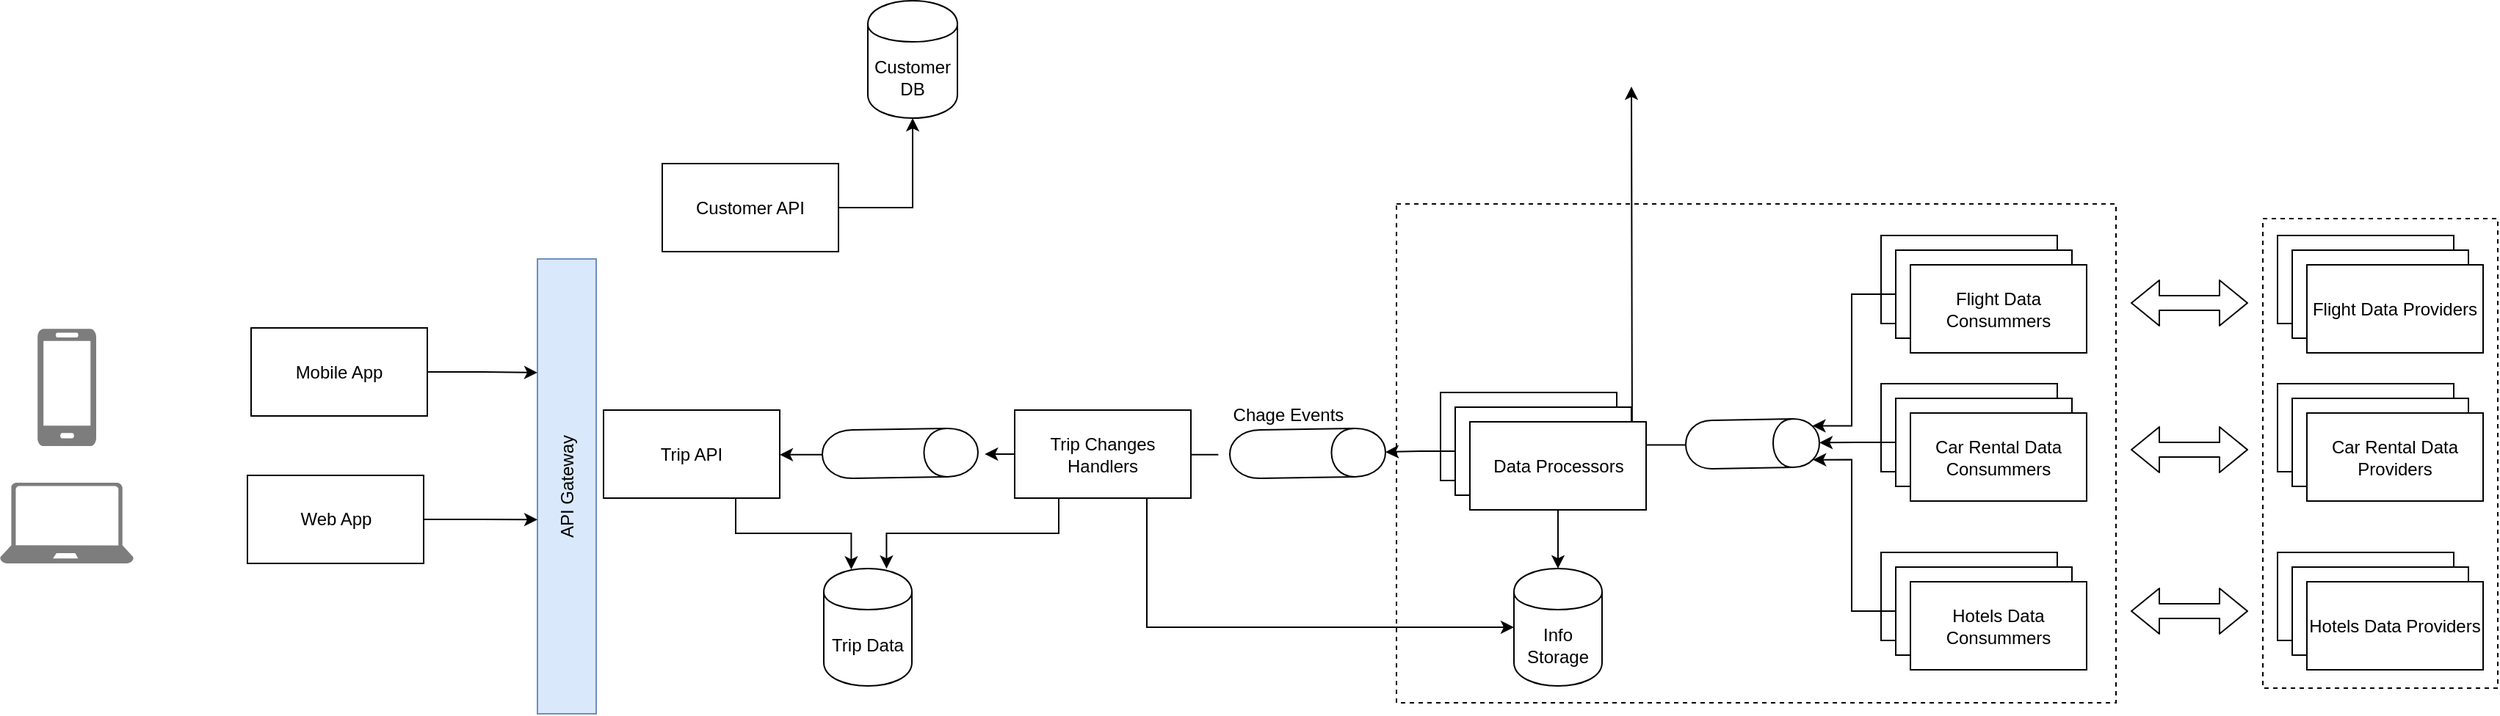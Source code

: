 <mxfile pages="1" version="11.2.4" type="github"><diagram id="xNXH8w6hd6gxe_-yVW4Q" name="Page-1"><mxGraphModel dx="1127" dy="622" grid="1" gridSize="10" guides="1" tooltips="1" connect="1" arrows="1" fold="1" page="1" pageScale="1" pageWidth="850" pageHeight="1100" math="0" shadow="0"><root><mxCell id="0"/><mxCell id="1" parent="0"/><mxCell id="ifQ66hsuGqBcpVfuYwg4-25" value="nd" style="rounded=0;whiteSpace=wrap;html=1;dashed=1;" vertex="1" parent="1"><mxGeometry x="980" y="190" width="490" height="340" as="geometry"/></mxCell><mxCell id="ifQ66hsuGqBcpVfuYwg4-24" value="" style="rounded=0;whiteSpace=wrap;html=1;dashed=1;" vertex="1" parent="1"><mxGeometry x="1570" y="200" width="160" height="320" as="geometry"/></mxCell><mxCell id="ifQ66hsuGqBcpVfuYwg4-38" style="edgeStyle=orthogonalEdgeStyle;rounded=0;orthogonalLoop=1;jettySize=auto;html=1;exitX=1;exitY=0.5;exitDx=0;exitDy=0;entryX=0.5;entryY=1;entryDx=0;entryDy=0;" edge="1" parent="1" source="t4FJQ2XaHqrF2Y2cfEET-1" target="t4FJQ2XaHqrF2Y2cfEET-10"><mxGeometry relative="1" as="geometry"><mxPoint x="650" y="130" as="targetPoint"/></mxGeometry></mxCell><mxCell id="t4FJQ2XaHqrF2Y2cfEET-1" value="Customer API" style="rounded=0;whiteSpace=wrap;html=1;movable=1;resizable=1;rotatable=1;deletable=1;editable=1;connectable=1;" parent="1" vertex="1"><mxGeometry x="480" y="162.5" width="120" height="60" as="geometry"/></mxCell><mxCell id="t4FJQ2XaHqrF2Y2cfEET-2" value="" style="whiteSpace=wrap;html=1;" parent="1" vertex="1"><mxGeometry x="1310" y="312.5" width="120" height="60" as="geometry"/></mxCell><mxCell id="t4FJQ2XaHqrF2Y2cfEET-4" value="API Gateway" style="whiteSpace=wrap;html=1;horizontal=0;fillColor=#dae8fc;strokeColor=#6c8ebf;" parent="1" vertex="1"><mxGeometry x="395" y="227.5" width="40" height="310" as="geometry"/></mxCell><mxCell id="ifQ66hsuGqBcpVfuYwg4-35" style="edgeStyle=orthogonalEdgeStyle;rounded=0;orthogonalLoop=1;jettySize=auto;html=1;exitX=0.75;exitY=1;exitDx=0;exitDy=0;entryX=0.312;entryY=0.008;entryDx=0;entryDy=0;entryPerimeter=0;" edge="1" parent="1" source="t4FJQ2XaHqrF2Y2cfEET-6" target="t4FJQ2XaHqrF2Y2cfEET-8"><mxGeometry relative="1" as="geometry"><mxPoint x="610" y="436" as="targetPoint"/></mxGeometry></mxCell><mxCell id="t4FJQ2XaHqrF2Y2cfEET-6" value="&lt;div&gt;Trip API&lt;/div&gt;" style="rounded=0;whiteSpace=wrap;html=1;movable=1;resizable=1;rotatable=1;deletable=1;editable=1;connectable=1;" parent="1" vertex="1"><mxGeometry x="440" y="330.5" width="120" height="60" as="geometry"/></mxCell><mxCell id="t4FJQ2XaHqrF2Y2cfEET-8" value="Trip Data" style="shape=cylinder;whiteSpace=wrap;html=1;boundedLbl=1;backgroundOutline=1;" parent="1" vertex="1"><mxGeometry x="590" y="438.5" width="60" height="80" as="geometry"/></mxCell><mxCell id="t4FJQ2XaHqrF2Y2cfEET-9" value="Info Storage" style="shape=cylinder;whiteSpace=wrap;html=1;boundedLbl=1;backgroundOutline=1;" parent="1" vertex="1"><mxGeometry x="1060" y="438.5" width="60" height="80" as="geometry"/></mxCell><mxCell id="t4FJQ2XaHqrF2Y2cfEET-10" value="&lt;div&gt;Customer&lt;/div&gt;&lt;div&gt;DB&lt;/div&gt;" style="shape=cylinder;whiteSpace=wrap;html=1;boundedLbl=1;backgroundOutline=1;" parent="1" vertex="1"><mxGeometry x="620" y="51.5" width="61" height="80" as="geometry"/></mxCell><mxCell id="ifQ66hsuGqBcpVfuYwg4-30" style="edgeStyle=orthogonalEdgeStyle;rounded=0;orthogonalLoop=1;jettySize=auto;html=1;exitX=0.5;exitY=1;exitDx=0;exitDy=0;" edge="1" parent="1" source="t4FJQ2XaHqrF2Y2cfEET-11"><mxGeometry relative="1" as="geometry"><mxPoint x="1140" y="110" as="targetPoint"/></mxGeometry></mxCell><mxCell id="t4FJQ2XaHqrF2Y2cfEET-11" value="" style="shape=cylinder;whiteSpace=wrap;html=1;boundedLbl=1;backgroundOutline=1;rotation=89;" parent="1" vertex="1"><mxGeometry x="1206" y="308" width="33" height="91" as="geometry"/></mxCell><mxCell id="t4FJQ2XaHqrF2Y2cfEET-12" value="Flight Providers" style="whiteSpace=wrap;html=1;" parent="1" vertex="1"><mxGeometry x="1310" y="211.5" width="120" height="60" as="geometry"/></mxCell><mxCell id="t4FJQ2XaHqrF2Y2cfEET-13" value="" style="whiteSpace=wrap;html=1;" parent="1" vertex="1"><mxGeometry x="1310" y="427.5" width="120" height="60" as="geometry"/></mxCell><mxCell id="t4FJQ2XaHqrF2Y2cfEET-17" value="" style="pointerEvents=1;shadow=0;dashed=0;html=1;strokeColor=none;labelPosition=center;verticalLabelPosition=bottom;verticalAlign=top;align=center;shape=mxgraph.azure.laptop;fillColor=#7D7D7D;" parent="1" vertex="1"><mxGeometry x="29" y="380" width="91" height="55" as="geometry"/></mxCell><mxCell id="t4FJQ2XaHqrF2Y2cfEET-18" value="" style="pointerEvents=1;shadow=0;dashed=0;html=1;strokeColor=none;labelPosition=center;verticalLabelPosition=bottom;verticalAlign=top;align=center;shape=mxgraph.azure.mobile;fillColor=#7D7D7D;" parent="1" vertex="1"><mxGeometry x="54.5" y="275" width="40" height="80" as="geometry"/></mxCell><mxCell id="ifQ66hsuGqBcpVfuYwg4-27" style="edgeStyle=orthogonalEdgeStyle;rounded=0;orthogonalLoop=1;jettySize=auto;html=1;exitX=0;exitY=0.5;exitDx=0;exitDy=0;entryX=0.15;entryY=0.05;entryDx=0;entryDy=0;entryPerimeter=0;" edge="1" parent="1" source="t4FJQ2XaHqrF2Y2cfEET-21" target="t4FJQ2XaHqrF2Y2cfEET-11"><mxGeometry relative="1" as="geometry"><Array as="points"><mxPoint x="1290" y="252"/><mxPoint x="1290" y="341"/></Array></mxGeometry></mxCell><mxCell id="t4FJQ2XaHqrF2Y2cfEET-21" value="Flight Providers" style="whiteSpace=wrap;html=1;" parent="1" vertex="1"><mxGeometry x="1320" y="221.5" width="120" height="60" as="geometry"/></mxCell><mxCell id="t4FJQ2XaHqrF2Y2cfEET-22" value="Flight Data Consummers" style="whiteSpace=wrap;html=1;" parent="1" vertex="1"><mxGeometry x="1330" y="231.5" width="120" height="60" as="geometry"/></mxCell><mxCell id="ifQ66hsuGqBcpVfuYwg4-28" style="edgeStyle=orthogonalEdgeStyle;rounded=0;orthogonalLoop=1;jettySize=auto;html=1;exitX=0;exitY=0.5;exitDx=0;exitDy=0;entryX=0.5;entryY=0;entryDx=0;entryDy=0;" edge="1" parent="1" source="t4FJQ2XaHqrF2Y2cfEET-23" target="t4FJQ2XaHqrF2Y2cfEET-11"><mxGeometry relative="1" as="geometry"/></mxCell><mxCell id="t4FJQ2XaHqrF2Y2cfEET-23" value="" style="whiteSpace=wrap;html=1;" parent="1" vertex="1"><mxGeometry x="1320" y="322.5" width="120" height="60" as="geometry"/></mxCell><mxCell id="t4FJQ2XaHqrF2Y2cfEET-24" value="Car Rental Data Consummers" style="whiteSpace=wrap;html=1;" parent="1" vertex="1"><mxGeometry x="1330" y="332.5" width="120" height="60" as="geometry"/></mxCell><mxCell id="ifQ66hsuGqBcpVfuYwg4-29" style="edgeStyle=orthogonalEdgeStyle;rounded=0;orthogonalLoop=1;jettySize=auto;html=1;exitX=0;exitY=0.5;exitDx=0;exitDy=0;entryX=0.85;entryY=0.05;entryDx=0;entryDy=0;entryPerimeter=0;" edge="1" parent="1" source="t4FJQ2XaHqrF2Y2cfEET-25" target="t4FJQ2XaHqrF2Y2cfEET-11"><mxGeometry relative="1" as="geometry"><mxPoint x="1290" y="370" as="targetPoint"/><Array as="points"><mxPoint x="1290" y="468"/><mxPoint x="1290" y="364"/></Array></mxGeometry></mxCell><mxCell id="t4FJQ2XaHqrF2Y2cfEET-25" value="" style="whiteSpace=wrap;html=1;" parent="1" vertex="1"><mxGeometry x="1320" y="437.5" width="120" height="60" as="geometry"/></mxCell><mxCell id="t4FJQ2XaHqrF2Y2cfEET-26" value="Hotels Data Consummers" style="whiteSpace=wrap;html=1;" parent="1" vertex="1"><mxGeometry x="1330" y="447.5" width="120" height="60" as="geometry"/></mxCell><mxCell id="ifQ66hsuGqBcpVfuYwg4-1" value="" style="shape=flexArrow;endArrow=classic;startArrow=classic;html=1;" edge="1" parent="1"><mxGeometry width="50" height="50" relative="1" as="geometry"><mxPoint x="1480" y="257.5" as="sourcePoint"/><mxPoint x="1560" y="257.5" as="targetPoint"/></mxGeometry></mxCell><mxCell id="ifQ66hsuGqBcpVfuYwg4-5" value="" style="whiteSpace=wrap;html=1;" vertex="1" parent="1"><mxGeometry x="1580" y="312.5" width="120" height="60" as="geometry"/></mxCell><mxCell id="ifQ66hsuGqBcpVfuYwg4-6" value="Flight Providers" style="whiteSpace=wrap;html=1;" vertex="1" parent="1"><mxGeometry x="1580" y="211.5" width="120" height="60" as="geometry"/></mxCell><mxCell id="ifQ66hsuGqBcpVfuYwg4-7" value="" style="whiteSpace=wrap;html=1;" vertex="1" parent="1"><mxGeometry x="1580" y="427.5" width="120" height="60" as="geometry"/></mxCell><mxCell id="ifQ66hsuGqBcpVfuYwg4-8" value="Flight Providers" style="whiteSpace=wrap;html=1;" vertex="1" parent="1"><mxGeometry x="1590" y="221.5" width="120" height="60" as="geometry"/></mxCell><mxCell id="ifQ66hsuGqBcpVfuYwg4-9" value="Flight Data Providers" style="whiteSpace=wrap;html=1;" vertex="1" parent="1"><mxGeometry x="1600" y="231.5" width="120" height="60" as="geometry"/></mxCell><mxCell id="ifQ66hsuGqBcpVfuYwg4-10" value="" style="whiteSpace=wrap;html=1;" vertex="1" parent="1"><mxGeometry x="1590" y="322.5" width="120" height="60" as="geometry"/></mxCell><mxCell id="ifQ66hsuGqBcpVfuYwg4-11" value="Car Rental Data Providers" style="whiteSpace=wrap;html=1;" vertex="1" parent="1"><mxGeometry x="1600" y="332.5" width="120" height="60" as="geometry"/></mxCell><mxCell id="ifQ66hsuGqBcpVfuYwg4-12" value="" style="whiteSpace=wrap;html=1;" vertex="1" parent="1"><mxGeometry x="1590" y="437.5" width="120" height="60" as="geometry"/></mxCell><mxCell id="ifQ66hsuGqBcpVfuYwg4-13" value="Hotels Data Providers" style="whiteSpace=wrap;html=1;" vertex="1" parent="1"><mxGeometry x="1600" y="447.5" width="120" height="60" as="geometry"/></mxCell><mxCell id="ifQ66hsuGqBcpVfuYwg4-14" value="" style="shape=flexArrow;endArrow=classic;startArrow=classic;html=1;" edge="1" parent="1"><mxGeometry width="50" height="50" relative="1" as="geometry"><mxPoint x="1480" y="357.5" as="sourcePoint"/><mxPoint x="1560" y="357.5" as="targetPoint"/></mxGeometry></mxCell><mxCell id="ifQ66hsuGqBcpVfuYwg4-15" value="" style="shape=flexArrow;endArrow=classic;startArrow=classic;html=1;" edge="1" parent="1"><mxGeometry width="50" height="50" relative="1" as="geometry"><mxPoint x="1480" y="467.5" as="sourcePoint"/><mxPoint x="1560" y="467.5" as="targetPoint"/></mxGeometry></mxCell><mxCell id="ifQ66hsuGqBcpVfuYwg4-16" value="Flight Providers" style="whiteSpace=wrap;html=1;" vertex="1" parent="1"><mxGeometry x="1010" y="318.5" width="120" height="60" as="geometry"/></mxCell><mxCell id="ifQ66hsuGqBcpVfuYwg4-32" style="edgeStyle=orthogonalEdgeStyle;rounded=0;orthogonalLoop=1;jettySize=auto;html=1;exitX=0;exitY=0.5;exitDx=0;exitDy=0;entryX=0.5;entryY=0;entryDx=0;entryDy=0;" edge="1" parent="1" source="ifQ66hsuGqBcpVfuYwg4-17" target="ifQ66hsuGqBcpVfuYwg4-31"><mxGeometry relative="1" as="geometry"/></mxCell><mxCell id="ifQ66hsuGqBcpVfuYwg4-17" value="Flight Providers" style="whiteSpace=wrap;html=1;" vertex="1" parent="1"><mxGeometry x="1020" y="328.5" width="120" height="60" as="geometry"/></mxCell><mxCell id="ifQ66hsuGqBcpVfuYwg4-26" style="edgeStyle=orthogonalEdgeStyle;rounded=0;orthogonalLoop=1;jettySize=auto;html=1;exitX=0.5;exitY=1;exitDx=0;exitDy=0;" edge="1" parent="1" source="ifQ66hsuGqBcpVfuYwg4-18" target="t4FJQ2XaHqrF2Y2cfEET-9"><mxGeometry relative="1" as="geometry"/></mxCell><mxCell id="ifQ66hsuGqBcpVfuYwg4-18" value="Data Processors" style="html=1;" vertex="1" parent="1"><mxGeometry x="1030" y="338.5" width="120" height="60" as="geometry"/></mxCell><mxCell id="ifQ66hsuGqBcpVfuYwg4-23" style="edgeStyle=orthogonalEdgeStyle;rounded=0;orthogonalLoop=1;jettySize=auto;html=1;exitX=1;exitY=0.5;exitDx=0;exitDy=0;entryX=0;entryY=0.573;entryDx=0;entryDy=0;entryPerimeter=0;" edge="1" parent="1" source="ifQ66hsuGqBcpVfuYwg4-19" target="t4FJQ2XaHqrF2Y2cfEET-4"><mxGeometry relative="1" as="geometry"/></mxCell><mxCell id="ifQ66hsuGqBcpVfuYwg4-19" value="Web App" style="rounded=0;whiteSpace=wrap;html=1;movable=1;resizable=1;rotatable=1;deletable=1;editable=1;connectable=1;" vertex="1" parent="1"><mxGeometry x="197.5" y="375" width="120" height="60" as="geometry"/></mxCell><mxCell id="ifQ66hsuGqBcpVfuYwg4-22" style="edgeStyle=orthogonalEdgeStyle;rounded=0;orthogonalLoop=1;jettySize=auto;html=1;exitX=1;exitY=0.5;exitDx=0;exitDy=0;entryX=0;entryY=0.25;entryDx=0;entryDy=0;" edge="1" parent="1" source="ifQ66hsuGqBcpVfuYwg4-20" target="t4FJQ2XaHqrF2Y2cfEET-4"><mxGeometry relative="1" as="geometry"/></mxCell><mxCell id="ifQ66hsuGqBcpVfuYwg4-20" value="Mobile App" style="rounded=0;whiteSpace=wrap;html=1;movable=1;resizable=1;rotatable=1;deletable=1;editable=1;connectable=1;" vertex="1" parent="1"><mxGeometry x="200" y="274.5" width="120" height="60" as="geometry"/></mxCell><mxCell id="ifQ66hsuGqBcpVfuYwg4-36" style="edgeStyle=orthogonalEdgeStyle;rounded=0;orthogonalLoop=1;jettySize=auto;html=1;exitX=0.5;exitY=1;exitDx=0;exitDy=0;entryX=1;entryY=0.5;entryDx=0;entryDy=0;" edge="1" parent="1"><mxGeometry relative="1" as="geometry"><mxPoint x="858.714" y="360.857" as="sourcePoint"/><mxPoint x="822.143" y="360.286" as="targetPoint"/></mxGeometry></mxCell><mxCell id="ifQ66hsuGqBcpVfuYwg4-31" value="" style="shape=cylinder;whiteSpace=wrap;html=1;boundedLbl=1;backgroundOutline=1;rotation=89;" vertex="1" parent="1"><mxGeometry x="903" y="307" width="33" height="106" as="geometry"/></mxCell><mxCell id="ifQ66hsuGqBcpVfuYwg4-34" style="edgeStyle=orthogonalEdgeStyle;rounded=0;orthogonalLoop=1;jettySize=auto;html=1;exitX=0.25;exitY=1;exitDx=0;exitDy=0;entryX=0.712;entryY=0.001;entryDx=0;entryDy=0;entryPerimeter=0;" edge="1" parent="1" source="ifQ66hsuGqBcpVfuYwg4-33" target="t4FJQ2XaHqrF2Y2cfEET-8"><mxGeometry relative="1" as="geometry"><mxPoint x="660" y="443" as="targetPoint"/></mxGeometry></mxCell><mxCell id="ifQ66hsuGqBcpVfuYwg4-37" style="edgeStyle=orthogonalEdgeStyle;rounded=0;orthogonalLoop=1;jettySize=auto;html=1;exitX=0.75;exitY=1;exitDx=0;exitDy=0;entryX=0;entryY=0.5;entryDx=0;entryDy=0;" edge="1" parent="1" source="ifQ66hsuGqBcpVfuYwg4-33" target="t4FJQ2XaHqrF2Y2cfEET-9"><mxGeometry relative="1" as="geometry"/></mxCell><mxCell id="ifQ66hsuGqBcpVfuYwg4-41" style="edgeStyle=orthogonalEdgeStyle;rounded=0;orthogonalLoop=1;jettySize=auto;html=1;exitX=0;exitY=0.5;exitDx=0;exitDy=0;" edge="1" parent="1" source="ifQ66hsuGqBcpVfuYwg4-33"><mxGeometry relative="1" as="geometry"><mxPoint x="699.667" y="360.5" as="targetPoint"/></mxGeometry></mxCell><mxCell id="ifQ66hsuGqBcpVfuYwg4-33" value="Trip Changes Handlers" style="rounded=0;whiteSpace=wrap;html=1;movable=1;resizable=1;rotatable=1;deletable=1;editable=1;connectable=1;" vertex="1" parent="1"><mxGeometry x="720" y="330.5" width="120" height="60" as="geometry"/></mxCell><mxCell id="ifQ66hsuGqBcpVfuYwg4-39" value="&lt;div&gt;Chage Events&lt;br&gt;&lt;/div&gt;" style="text;html=1;strokeColor=none;fillColor=none;align=center;verticalAlign=middle;whiteSpace=wrap;rounded=0;dashed=1;" vertex="1" parent="1"><mxGeometry x="860" y="324" width="93" height="20" as="geometry"/></mxCell><mxCell id="ifQ66hsuGqBcpVfuYwg4-42" style="edgeStyle=orthogonalEdgeStyle;rounded=0;orthogonalLoop=1;jettySize=auto;html=1;exitX=0.5;exitY=1;exitDx=0;exitDy=0;entryX=1;entryY=0.5;entryDx=0;entryDy=0;" edge="1" parent="1" source="ifQ66hsuGqBcpVfuYwg4-40" target="t4FJQ2XaHqrF2Y2cfEET-6"><mxGeometry relative="1" as="geometry"><mxPoint x="570" y="361" as="targetPoint"/></mxGeometry></mxCell><mxCell id="ifQ66hsuGqBcpVfuYwg4-40" value="" style="shape=cylinder;whiteSpace=wrap;html=1;boundedLbl=1;backgroundOutline=1;rotation=89;" vertex="1" parent="1"><mxGeometry x="625.5" y="307" width="33" height="106" as="geometry"/></mxCell></root></mxGraphModel></diagram></mxfile>